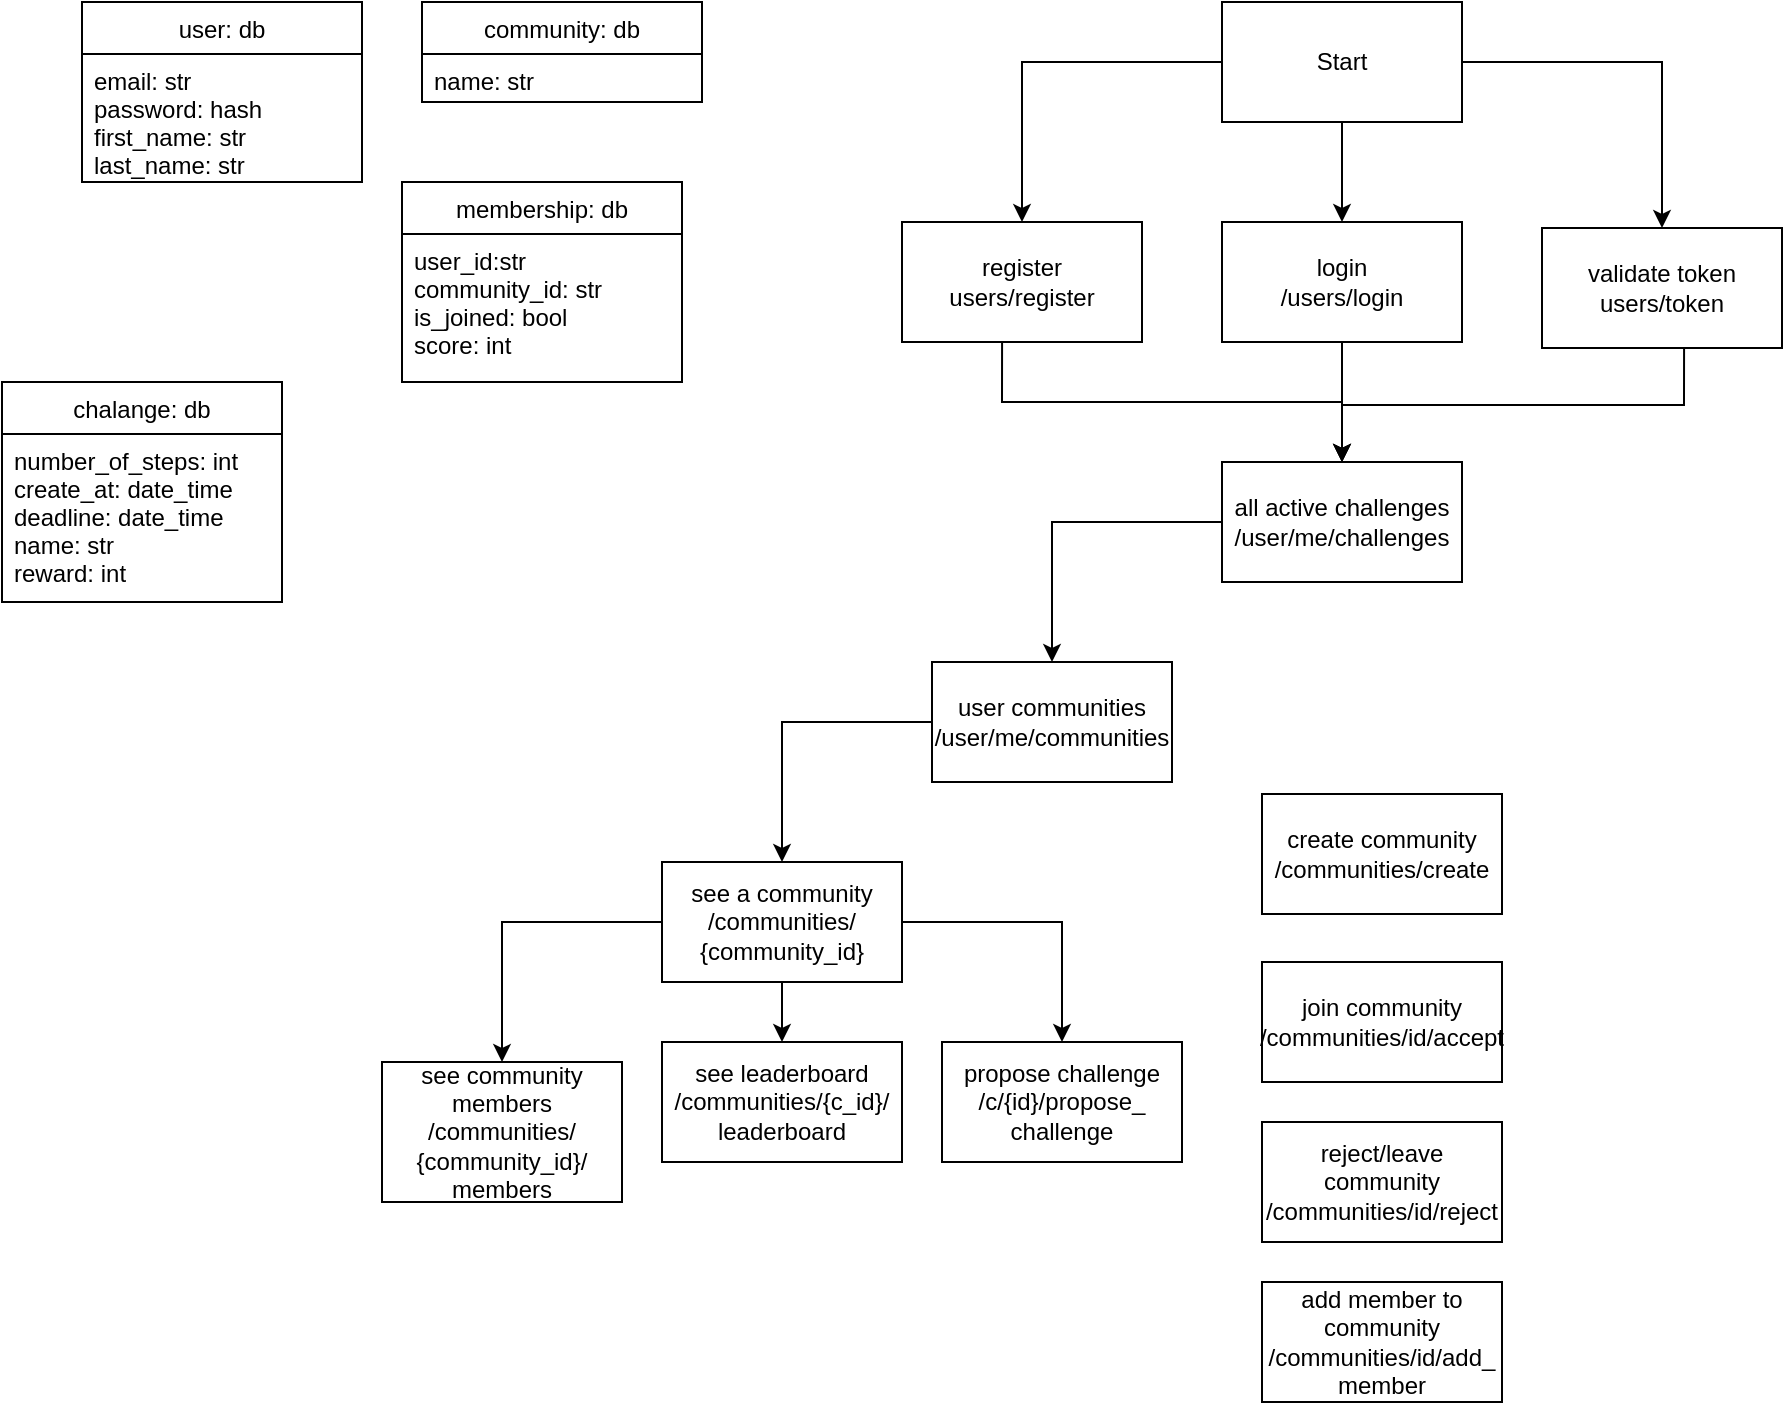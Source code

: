 <mxfile version="13.10.0" type="github">
  <diagram id="CE0fjsKFniwbX-WwhrP7" name="Page-1">
    <mxGraphModel dx="1422" dy="762" grid="1" gridSize="10" guides="1" tooltips="1" connect="1" arrows="1" fold="1" page="1" pageScale="1" pageWidth="1169" pageHeight="827" math="0" shadow="0">
      <root>
        <mxCell id="0" />
        <mxCell id="1" parent="0" />
        <mxCell id="0hAFBkoV9jaoluaaZlGL-1" value="user: db" style="swimlane;fontStyle=0;childLayout=stackLayout;horizontal=1;startSize=26;fillColor=none;horizontalStack=0;resizeParent=1;resizeParentMax=0;resizeLast=0;collapsible=1;marginBottom=0;" parent="1" vertex="1">
          <mxGeometry x="100" y="40" width="140" height="90" as="geometry" />
        </mxCell>
        <mxCell id="0hAFBkoV9jaoluaaZlGL-2" value="email: str&#xa;password: hash&#xa;first_name: str&#xa;last_name: str&#xa;" style="text;strokeColor=none;fillColor=none;align=left;verticalAlign=top;spacingLeft=4;spacingRight=4;overflow=hidden;rotatable=0;points=[[0,0.5],[1,0.5]];portConstraint=eastwest;" parent="0hAFBkoV9jaoluaaZlGL-1" vertex="1">
          <mxGeometry y="26" width="140" height="64" as="geometry" />
        </mxCell>
        <mxCell id="0hAFBkoV9jaoluaaZlGL-10" value="membership: db" style="swimlane;fontStyle=0;childLayout=stackLayout;horizontal=1;startSize=26;fillColor=none;horizontalStack=0;resizeParent=1;resizeParentMax=0;resizeLast=0;collapsible=1;marginBottom=0;" parent="1" vertex="1">
          <mxGeometry x="260" y="130" width="140" height="100" as="geometry" />
        </mxCell>
        <mxCell id="0hAFBkoV9jaoluaaZlGL-11" value="user_id:str&#xa;community_id: str&#xa;is_joined: bool&#xa;score: int" style="text;strokeColor=none;fillColor=none;align=left;verticalAlign=top;spacingLeft=4;spacingRight=4;overflow=hidden;rotatable=0;points=[[0,0.5],[1,0.5]];portConstraint=eastwest;" parent="0hAFBkoV9jaoluaaZlGL-10" vertex="1">
          <mxGeometry y="26" width="140" height="74" as="geometry" />
        </mxCell>
        <mxCell id="0hAFBkoV9jaoluaaZlGL-5" value="community: db" style="swimlane;fontStyle=0;childLayout=stackLayout;horizontal=1;startSize=26;fillColor=none;horizontalStack=0;resizeParent=1;resizeParentMax=0;resizeLast=0;collapsible=1;marginBottom=0;" parent="1" vertex="1">
          <mxGeometry x="270" y="40" width="140" height="50" as="geometry" />
        </mxCell>
        <mxCell id="0hAFBkoV9jaoluaaZlGL-6" value="name: str&#xa;" style="text;strokeColor=none;fillColor=none;align=left;verticalAlign=top;spacingLeft=4;spacingRight=4;overflow=hidden;rotatable=0;points=[[0,0.5],[1,0.5]];portConstraint=eastwest;" parent="0hAFBkoV9jaoluaaZlGL-5" vertex="1">
          <mxGeometry y="26" width="140" height="24" as="geometry" />
        </mxCell>
        <mxCell id="LGmJAGL05ej20YnwsvgD-1" value="chalange: db" style="swimlane;fontStyle=0;childLayout=stackLayout;horizontal=1;startSize=26;fillColor=none;horizontalStack=0;resizeParent=1;resizeParentMax=0;resizeLast=0;collapsible=1;marginBottom=0;" parent="1" vertex="1">
          <mxGeometry x="60" y="230" width="140" height="110" as="geometry" />
        </mxCell>
        <mxCell id="LGmJAGL05ej20YnwsvgD-2" value="number_of_steps: int&#xa;create_at: date_time&#xa;deadline: date_time&#xa;name: str&#xa;reward: int" style="text;strokeColor=none;fillColor=none;align=left;verticalAlign=top;spacingLeft=4;spacingRight=4;overflow=hidden;rotatable=0;points=[[0,0.5],[1,0.5]];portConstraint=eastwest;" parent="LGmJAGL05ej20YnwsvgD-1" vertex="1">
          <mxGeometry y="26" width="140" height="84" as="geometry" />
        </mxCell>
        <mxCell id="u_1aO_M8Ka4acSWOvHfB-5" value="" style="edgeStyle=orthogonalEdgeStyle;rounded=0;orthogonalLoop=1;jettySize=auto;html=1;" parent="1" source="u_1aO_M8Ka4acSWOvHfB-1" target="u_1aO_M8Ka4acSWOvHfB-2" edge="1">
          <mxGeometry relative="1" as="geometry" />
        </mxCell>
        <mxCell id="u_1aO_M8Ka4acSWOvHfB-6" value="" style="edgeStyle=orthogonalEdgeStyle;rounded=0;orthogonalLoop=1;jettySize=auto;html=1;entryX=0.5;entryY=0;entryDx=0;entryDy=0;" parent="1" source="u_1aO_M8Ka4acSWOvHfB-1" target="u_1aO_M8Ka4acSWOvHfB-4" edge="1">
          <mxGeometry relative="1" as="geometry" />
        </mxCell>
        <mxCell id="u_1aO_M8Ka4acSWOvHfB-7" value="" style="edgeStyle=orthogonalEdgeStyle;rounded=0;orthogonalLoop=1;jettySize=auto;html=1;" parent="1" source="u_1aO_M8Ka4acSWOvHfB-1" target="u_1aO_M8Ka4acSWOvHfB-3" edge="1">
          <mxGeometry relative="1" as="geometry" />
        </mxCell>
        <mxCell id="u_1aO_M8Ka4acSWOvHfB-1" value="Start" style="rounded=0;whiteSpace=wrap;html=1;" parent="1" vertex="1">
          <mxGeometry x="670" y="40" width="120" height="60" as="geometry" />
        </mxCell>
        <mxCell id="u_1aO_M8Ka4acSWOvHfB-2" value="register&lt;br&gt;users/register" style="rounded=0;whiteSpace=wrap;html=1;" parent="1" vertex="1">
          <mxGeometry x="510" y="150" width="120" height="60" as="geometry" />
        </mxCell>
        <mxCell id="u_1aO_M8Ka4acSWOvHfB-10" value="" style="edgeStyle=orthogonalEdgeStyle;rounded=0;orthogonalLoop=1;jettySize=auto;html=1;exitX=0.417;exitY=1;exitDx=0;exitDy=0;exitPerimeter=0;" parent="1" source="u_1aO_M8Ka4acSWOvHfB-2" target="u_1aO_M8Ka4acSWOvHfB-8" edge="1">
          <mxGeometry relative="1" as="geometry" />
        </mxCell>
        <mxCell id="u_1aO_M8Ka4acSWOvHfB-11" value="" style="edgeStyle=orthogonalEdgeStyle;rounded=0;orthogonalLoop=1;jettySize=auto;html=1;exitX=0.592;exitY=1;exitDx=0;exitDy=0;exitPerimeter=0;" parent="1" source="u_1aO_M8Ka4acSWOvHfB-4" target="u_1aO_M8Ka4acSWOvHfB-8" edge="1">
          <mxGeometry relative="1" as="geometry" />
        </mxCell>
        <mxCell id="u_1aO_M8Ka4acSWOvHfB-12" value="" style="edgeStyle=orthogonalEdgeStyle;rounded=0;orthogonalLoop=1;jettySize=auto;html=1;" parent="1" source="u_1aO_M8Ka4acSWOvHfB-3" target="u_1aO_M8Ka4acSWOvHfB-8" edge="1">
          <mxGeometry relative="1" as="geometry" />
        </mxCell>
        <mxCell id="u_1aO_M8Ka4acSWOvHfB-3" value="login&lt;br&gt;/users/login" style="rounded=0;whiteSpace=wrap;html=1;" parent="1" vertex="1">
          <mxGeometry x="670" y="150" width="120" height="60" as="geometry" />
        </mxCell>
        <mxCell id="u_1aO_M8Ka4acSWOvHfB-4" value="validate token&lt;br&gt;users/token" style="rounded=0;whiteSpace=wrap;html=1;" parent="1" vertex="1">
          <mxGeometry x="830" y="153" width="120" height="60" as="geometry" />
        </mxCell>
        <mxCell id="u_1aO_M8Ka4acSWOvHfB-14" value="" style="edgeStyle=orthogonalEdgeStyle;rounded=0;orthogonalLoop=1;jettySize=auto;html=1;" parent="1" source="u_1aO_M8Ka4acSWOvHfB-8" target="u_1aO_M8Ka4acSWOvHfB-13" edge="1">
          <mxGeometry relative="1" as="geometry" />
        </mxCell>
        <mxCell id="u_1aO_M8Ka4acSWOvHfB-8" value="all active challenges&lt;br&gt;/user/me/challenges" style="rounded=0;whiteSpace=wrap;html=1;" parent="1" vertex="1">
          <mxGeometry x="670" y="270" width="120" height="60" as="geometry" />
        </mxCell>
        <mxCell id="u_1aO_M8Ka4acSWOvHfB-16" value="" style="edgeStyle=orthogonalEdgeStyle;rounded=0;orthogonalLoop=1;jettySize=auto;html=1;" parent="1" source="u_1aO_M8Ka4acSWOvHfB-13" target="u_1aO_M8Ka4acSWOvHfB-15" edge="1">
          <mxGeometry relative="1" as="geometry" />
        </mxCell>
        <mxCell id="u_1aO_M8Ka4acSWOvHfB-13" value="user communities&lt;br&gt;/user/me/communities" style="rounded=0;whiteSpace=wrap;html=1;" parent="1" vertex="1">
          <mxGeometry x="525" y="370" width="120" height="60" as="geometry" />
        </mxCell>
        <mxCell id="u_1aO_M8Ka4acSWOvHfB-21" value="" style="edgeStyle=orthogonalEdgeStyle;rounded=0;orthogonalLoop=1;jettySize=auto;html=1;" parent="1" source="u_1aO_M8Ka4acSWOvHfB-15" target="u_1aO_M8Ka4acSWOvHfB-17" edge="1">
          <mxGeometry relative="1" as="geometry" />
        </mxCell>
        <mxCell id="u_1aO_M8Ka4acSWOvHfB-22" value="" style="edgeStyle=orthogonalEdgeStyle;rounded=0;orthogonalLoop=1;jettySize=auto;html=1;" parent="1" source="u_1aO_M8Ka4acSWOvHfB-15" target="u_1aO_M8Ka4acSWOvHfB-23" edge="1">
          <mxGeometry relative="1" as="geometry" />
        </mxCell>
        <mxCell id="u_1aO_M8Ka4acSWOvHfB-24" value="" style="edgeStyle=orthogonalEdgeStyle;rounded=0;orthogonalLoop=1;jettySize=auto;html=1;" parent="1" source="u_1aO_M8Ka4acSWOvHfB-15" target="u_1aO_M8Ka4acSWOvHfB-19" edge="1">
          <mxGeometry relative="1" as="geometry" />
        </mxCell>
        <mxCell id="u_1aO_M8Ka4acSWOvHfB-15" value="see a community&lt;br&gt;/communities/&lt;br&gt;{community_id}" style="rounded=0;whiteSpace=wrap;html=1;" parent="1" vertex="1">
          <mxGeometry x="390" y="470" width="120" height="60" as="geometry" />
        </mxCell>
        <mxCell id="u_1aO_M8Ka4acSWOvHfB-17" value="see community members&lt;br&gt;/communities/&lt;br&gt;{community_id}/&lt;br&gt;members" style="rounded=0;whiteSpace=wrap;html=1;" parent="1" vertex="1">
          <mxGeometry x="250" y="570" width="120" height="70" as="geometry" />
        </mxCell>
        <mxCell id="u_1aO_M8Ka4acSWOvHfB-19" value="see&amp;nbsp;leaderboard&lt;br&gt;/communities/{c_id}/&lt;br&gt;leaderboard" style="rounded=0;whiteSpace=wrap;html=1;" parent="1" vertex="1">
          <mxGeometry x="390" y="560" width="120" height="60" as="geometry" />
        </mxCell>
        <mxCell id="u_1aO_M8Ka4acSWOvHfB-23" value="propose challenge&lt;br&gt;/c/{id}/propose_&lt;br&gt;challenge" style="rounded=0;whiteSpace=wrap;html=1;" parent="1" vertex="1">
          <mxGeometry x="530" y="560" width="120" height="60" as="geometry" />
        </mxCell>
        <mxCell id="u_1aO_M8Ka4acSWOvHfB-25" value="create community&lt;br&gt;/communities/create" style="rounded=0;whiteSpace=wrap;html=1;" parent="1" vertex="1">
          <mxGeometry x="690" y="436" width="120" height="60" as="geometry" />
        </mxCell>
        <mxCell id="u_1aO_M8Ka4acSWOvHfB-26" value="join community&lt;br&gt;/communities/id/accept" style="rounded=0;whiteSpace=wrap;html=1;" parent="1" vertex="1">
          <mxGeometry x="690" y="520" width="120" height="60" as="geometry" />
        </mxCell>
        <mxCell id="u_1aO_M8Ka4acSWOvHfB-27" value="reject/leave community&lt;br&gt;/communities/id/reject" style="rounded=0;whiteSpace=wrap;html=1;" parent="1" vertex="1">
          <mxGeometry x="690" y="600" width="120" height="60" as="geometry" />
        </mxCell>
        <mxCell id="u_1aO_M8Ka4acSWOvHfB-28" value="add member to community&lt;br&gt;/communities/id/add_&lt;br&gt;member" style="rounded=0;whiteSpace=wrap;html=1;" parent="1" vertex="1">
          <mxGeometry x="690" y="680" width="120" height="60" as="geometry" />
        </mxCell>
      </root>
    </mxGraphModel>
  </diagram>
</mxfile>
